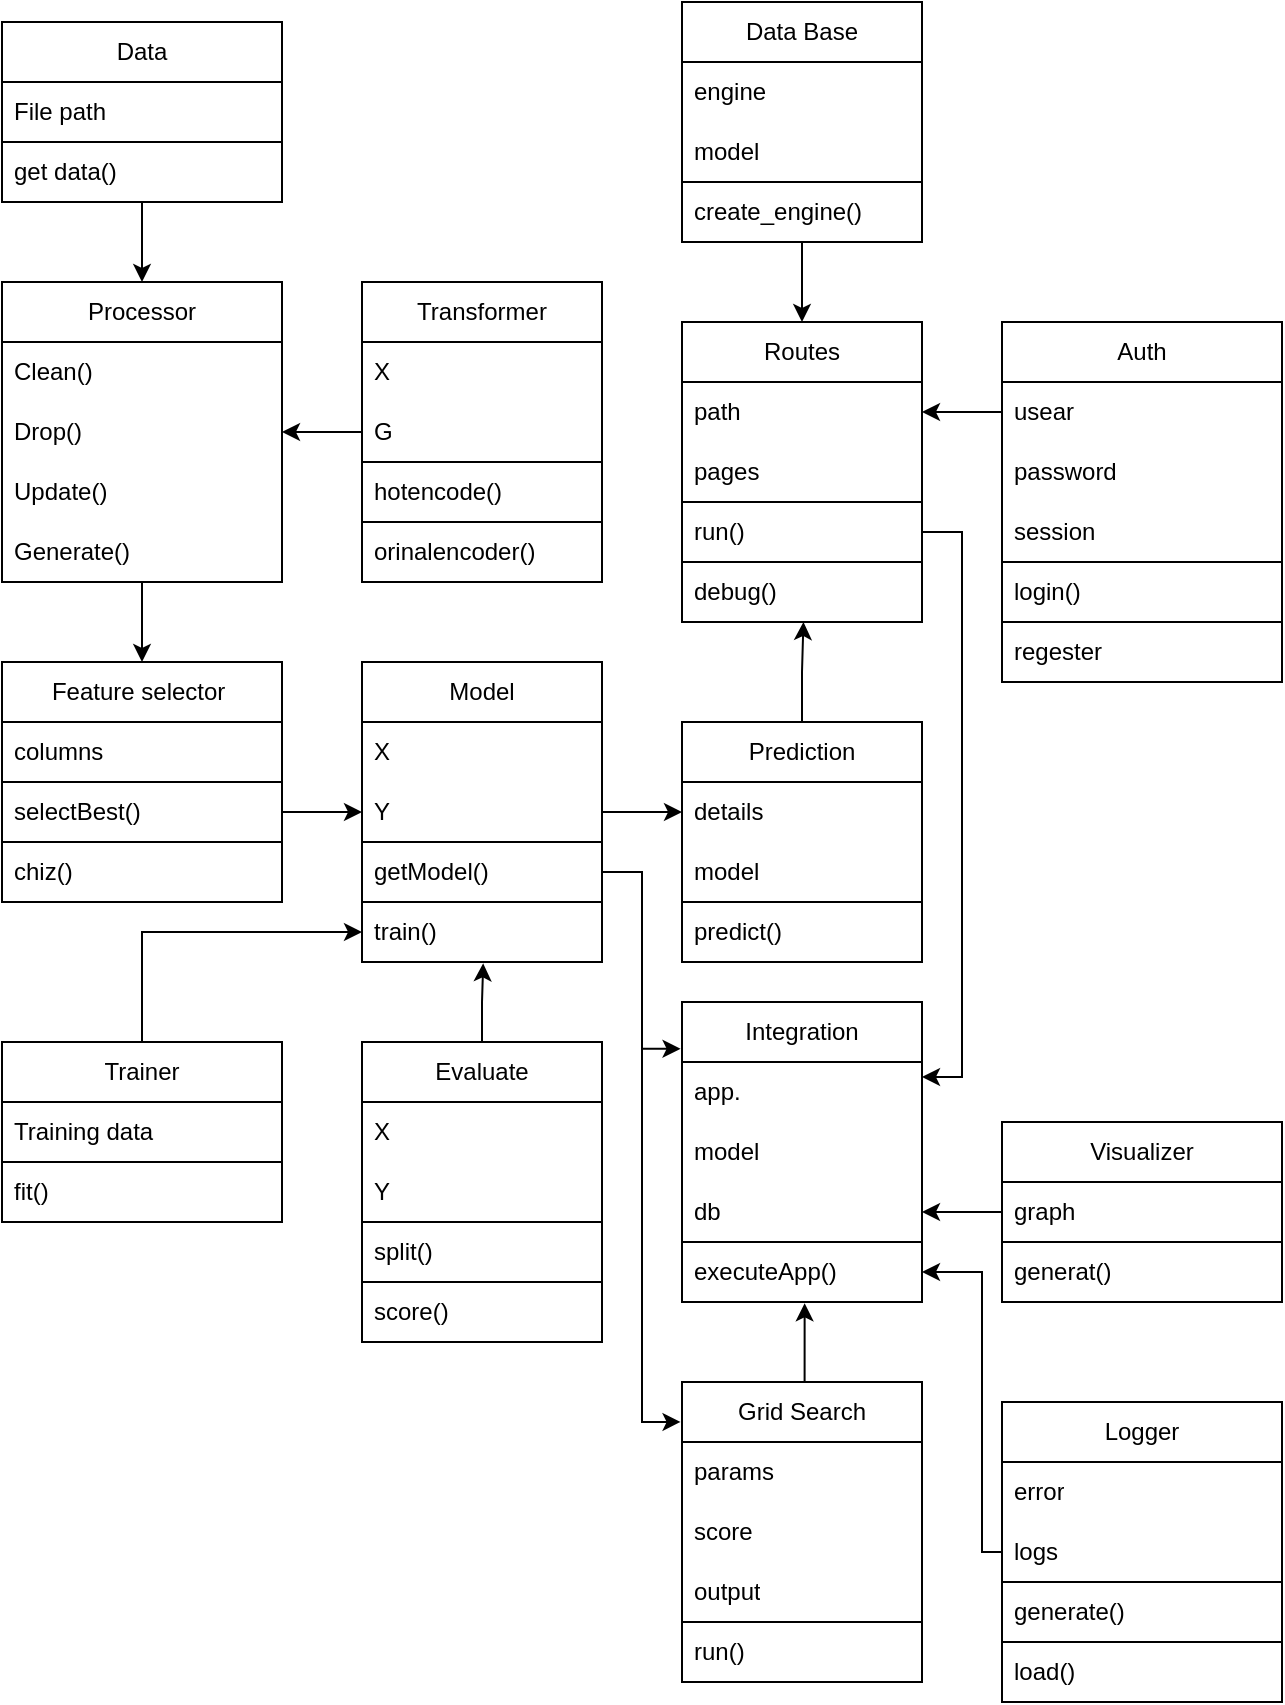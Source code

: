 <mxfile version="21.0.8" type="device"><diagram name="Page-1" id="n_rXRkbc5mgoTelgk8wh"><mxGraphModel dx="1034" dy="438" grid="1" gridSize="10" guides="1" tooltips="1" connect="1" arrows="1" fold="1" page="1" pageScale="1" pageWidth="850" pageHeight="1100" math="0" shadow="0"><root><mxCell id="0"/><mxCell id="1" parent="0"/><mxCell id="WrMH9gVjVWYQp5FkFV9H-29" value="" style="edgeStyle=orthogonalEdgeStyle;rounded=0;orthogonalLoop=1;jettySize=auto;html=1;entryX=0.5;entryY=0;entryDx=0;entryDy=0;" parent="1" source="WrMH9gVjVWYQp5FkFV9H-2" target="WrMH9gVjVWYQp5FkFV9H-6" edge="1"><mxGeometry relative="1" as="geometry"/></mxCell><mxCell id="WrMH9gVjVWYQp5FkFV9H-2" value="Data" style="swimlane;fontStyle=0;childLayout=stackLayout;horizontal=1;startSize=30;horizontalStack=0;resizeParent=1;resizeParentMax=0;resizeLast=0;collapsible=1;marginBottom=0;whiteSpace=wrap;html=1;" parent="1" vertex="1"><mxGeometry x="60" y="30" width="140" height="90" as="geometry"/></mxCell><mxCell id="WrMH9gVjVWYQp5FkFV9H-3" value="File path" style="text;strokeColor=none;fillColor=none;align=left;verticalAlign=middle;spacingLeft=4;spacingRight=4;overflow=hidden;points=[[0,0.5],[1,0.5]];portConstraint=eastwest;rotatable=0;whiteSpace=wrap;html=1;" parent="WrMH9gVjVWYQp5FkFV9H-2" vertex="1"><mxGeometry y="30" width="140" height="30" as="geometry"/></mxCell><mxCell id="WrMH9gVjVWYQp5FkFV9H-4" value="get data()" style="text;strokeColor=default;fillColor=none;align=left;verticalAlign=middle;spacingLeft=4;spacingRight=4;overflow=hidden;points=[[0,0.5],[1,0.5]];portConstraint=eastwest;rotatable=0;whiteSpace=wrap;html=1;" parent="WrMH9gVjVWYQp5FkFV9H-2" vertex="1"><mxGeometry y="60" width="140" height="30" as="geometry"/></mxCell><mxCell id="WrMH9gVjVWYQp5FkFV9H-32" value="" style="edgeStyle=orthogonalEdgeStyle;rounded=0;orthogonalLoop=1;jettySize=auto;html=1;entryX=0.5;entryY=0;entryDx=0;entryDy=0;" parent="1" source="WrMH9gVjVWYQp5FkFV9H-6" target="WrMH9gVjVWYQp5FkFV9H-16" edge="1"><mxGeometry relative="1" as="geometry"/></mxCell><mxCell id="WrMH9gVjVWYQp5FkFV9H-6" value="Processor" style="swimlane;fontStyle=0;childLayout=stackLayout;horizontal=1;startSize=30;horizontalStack=0;resizeParent=1;resizeParentMax=0;resizeLast=0;collapsible=1;marginBottom=0;whiteSpace=wrap;html=1;" parent="1" vertex="1"><mxGeometry x="60" y="160" width="140" height="150" as="geometry"><mxRectangle x="80" y="150" width="90" height="30" as="alternateBounds"/></mxGeometry></mxCell><mxCell id="WrMH9gVjVWYQp5FkFV9H-7" value="Clean()" style="text;strokeColor=none;fillColor=none;align=left;verticalAlign=middle;spacingLeft=4;spacingRight=4;overflow=hidden;points=[[0,0.5],[1,0.5]];portConstraint=eastwest;rotatable=0;whiteSpace=wrap;html=1;" parent="WrMH9gVjVWYQp5FkFV9H-6" vertex="1"><mxGeometry y="30" width="140" height="30" as="geometry"/></mxCell><mxCell id="WrMH9gVjVWYQp5FkFV9H-8" value="Drop()" style="text;strokeColor=none;fillColor=none;align=left;verticalAlign=middle;spacingLeft=4;spacingRight=4;overflow=hidden;points=[[0,0.5],[1,0.5]];portConstraint=eastwest;rotatable=0;whiteSpace=wrap;html=1;" parent="WrMH9gVjVWYQp5FkFV9H-6" vertex="1"><mxGeometry y="60" width="140" height="30" as="geometry"/></mxCell><mxCell id="WrMH9gVjVWYQp5FkFV9H-9" value="Update()" style="text;strokeColor=none;fillColor=none;align=left;verticalAlign=middle;spacingLeft=4;spacingRight=4;overflow=hidden;points=[[0,0.5],[1,0.5]];portConstraint=eastwest;rotatable=0;whiteSpace=wrap;html=1;" parent="WrMH9gVjVWYQp5FkFV9H-6" vertex="1"><mxGeometry y="90" width="140" height="30" as="geometry"/></mxCell><mxCell id="WrMH9gVjVWYQp5FkFV9H-10" value="Generate()" style="text;strokeColor=none;fillColor=none;align=left;verticalAlign=middle;spacingLeft=4;spacingRight=4;overflow=hidden;points=[[0,0.5],[1,0.5]];portConstraint=eastwest;rotatable=0;whiteSpace=wrap;html=1;" parent="WrMH9gVjVWYQp5FkFV9H-6" vertex="1"><mxGeometry y="120" width="140" height="30" as="geometry"/></mxCell><mxCell id="WrMH9gVjVWYQp5FkFV9H-30" value="" style="edgeStyle=orthogonalEdgeStyle;rounded=0;orthogonalLoop=1;jettySize=auto;html=1;entryX=1;entryY=0.5;entryDx=0;entryDy=0;" parent="1" source="WrMH9gVjVWYQp5FkFV9H-11" target="WrMH9gVjVWYQp5FkFV9H-8" edge="1"><mxGeometry relative="1" as="geometry"/></mxCell><mxCell id="WrMH9gVjVWYQp5FkFV9H-11" value="Transformer" style="swimlane;fontStyle=0;childLayout=stackLayout;horizontal=1;startSize=30;horizontalStack=0;resizeParent=1;resizeParentMax=0;resizeLast=0;collapsible=1;marginBottom=0;whiteSpace=wrap;html=1;" parent="1" vertex="1"><mxGeometry x="240" y="160" width="120" height="150" as="geometry"/></mxCell><mxCell id="WrMH9gVjVWYQp5FkFV9H-12" value="X" style="text;strokeColor=none;fillColor=none;align=left;verticalAlign=middle;spacingLeft=4;spacingRight=4;overflow=hidden;points=[[0,0.5],[1,0.5]];portConstraint=eastwest;rotatable=0;whiteSpace=wrap;html=1;" parent="WrMH9gVjVWYQp5FkFV9H-11" vertex="1"><mxGeometry y="30" width="120" height="30" as="geometry"/></mxCell><mxCell id="WrMH9gVjVWYQp5FkFV9H-13" value="G" style="text;strokeColor=none;fillColor=none;align=left;verticalAlign=middle;spacingLeft=4;spacingRight=4;overflow=hidden;points=[[0,0.5],[1,0.5]];portConstraint=eastwest;rotatable=0;whiteSpace=wrap;html=1;" parent="WrMH9gVjVWYQp5FkFV9H-11" vertex="1"><mxGeometry y="60" width="120" height="30" as="geometry"/></mxCell><mxCell id="WrMH9gVjVWYQp5FkFV9H-14" value="hotencode()" style="text;strokeColor=default;fillColor=none;align=left;verticalAlign=middle;spacingLeft=4;spacingRight=4;overflow=hidden;points=[[0,0.5],[1,0.5]];portConstraint=eastwest;rotatable=0;whiteSpace=wrap;html=1;" parent="WrMH9gVjVWYQp5FkFV9H-11" vertex="1"><mxGeometry y="90" width="120" height="30" as="geometry"/></mxCell><mxCell id="WrMH9gVjVWYQp5FkFV9H-15" value="orinalencoder()" style="text;strokeColor=none;fillColor=none;align=left;verticalAlign=middle;spacingLeft=4;spacingRight=4;overflow=hidden;points=[[0,0.5],[1,0.5]];portConstraint=eastwest;rotatable=0;whiteSpace=wrap;html=1;" parent="WrMH9gVjVWYQp5FkFV9H-11" vertex="1"><mxGeometry y="120" width="120" height="30" as="geometry"/></mxCell><mxCell id="WrMH9gVjVWYQp5FkFV9H-16" value="Feature selector&amp;nbsp;" style="swimlane;fontStyle=0;childLayout=stackLayout;horizontal=1;startSize=30;horizontalStack=0;resizeParent=1;resizeParentMax=0;resizeLast=0;collapsible=1;marginBottom=0;whiteSpace=wrap;html=1;" parent="1" vertex="1"><mxGeometry x="60" y="350" width="140" height="120" as="geometry"/></mxCell><mxCell id="WrMH9gVjVWYQp5FkFV9H-17" value="columns" style="text;strokeColor=none;fillColor=none;align=left;verticalAlign=middle;spacingLeft=4;spacingRight=4;overflow=hidden;points=[[0,0.5],[1,0.5]];portConstraint=eastwest;rotatable=0;whiteSpace=wrap;html=1;" parent="WrMH9gVjVWYQp5FkFV9H-16" vertex="1"><mxGeometry y="30" width="140" height="30" as="geometry"/></mxCell><mxCell id="WrMH9gVjVWYQp5FkFV9H-18" value="selectBest()" style="text;strokeColor=default;fillColor=none;align=left;verticalAlign=middle;spacingLeft=4;spacingRight=4;overflow=hidden;points=[[0,0.5],[1,0.5]];portConstraint=eastwest;rotatable=0;whiteSpace=wrap;html=1;" parent="WrMH9gVjVWYQp5FkFV9H-16" vertex="1"><mxGeometry y="60" width="140" height="30" as="geometry"/></mxCell><mxCell id="WrMH9gVjVWYQp5FkFV9H-59" value="chiz()" style="text;strokeColor=none;fillColor=none;align=left;verticalAlign=middle;spacingLeft=4;spacingRight=4;overflow=hidden;points=[[0,0.5],[1,0.5]];portConstraint=eastwest;rotatable=0;whiteSpace=wrap;html=1;" parent="WrMH9gVjVWYQp5FkFV9H-16" vertex="1"><mxGeometry y="90" width="140" height="30" as="geometry"/></mxCell><mxCell id="WrMH9gVjVWYQp5FkFV9H-20" value="Model" style="swimlane;fontStyle=0;childLayout=stackLayout;horizontal=1;startSize=30;horizontalStack=0;resizeParent=1;resizeParentMax=0;resizeLast=0;collapsible=1;marginBottom=0;whiteSpace=wrap;html=1;" parent="1" vertex="1"><mxGeometry x="240" y="350" width="120" height="150" as="geometry"/></mxCell><mxCell id="WrMH9gVjVWYQp5FkFV9H-21" value="X" style="text;strokeColor=none;fillColor=none;align=left;verticalAlign=middle;spacingLeft=4;spacingRight=4;overflow=hidden;points=[[0,0.5],[1,0.5]];portConstraint=eastwest;rotatable=0;whiteSpace=wrap;html=1;" parent="WrMH9gVjVWYQp5FkFV9H-20" vertex="1"><mxGeometry y="30" width="120" height="30" as="geometry"/></mxCell><mxCell id="WrMH9gVjVWYQp5FkFV9H-22" value="Y" style="text;strokeColor=none;fillColor=none;align=left;verticalAlign=middle;spacingLeft=4;spacingRight=4;overflow=hidden;points=[[0,0.5],[1,0.5]];portConstraint=eastwest;rotatable=0;whiteSpace=wrap;html=1;" parent="WrMH9gVjVWYQp5FkFV9H-20" vertex="1"><mxGeometry y="60" width="120" height="30" as="geometry"/></mxCell><mxCell id="WrMH9gVjVWYQp5FkFV9H-23" value="getModel()" style="text;strokeColor=default;fillColor=none;align=left;verticalAlign=middle;spacingLeft=4;spacingRight=4;overflow=hidden;points=[[0,0.5],[1,0.5]];portConstraint=eastwest;rotatable=0;whiteSpace=wrap;html=1;" parent="WrMH9gVjVWYQp5FkFV9H-20" vertex="1"><mxGeometry y="90" width="120" height="30" as="geometry"/></mxCell><mxCell id="WrMH9gVjVWYQp5FkFV9H-24" value="train()" style="text;strokeColor=none;fillColor=none;align=left;verticalAlign=middle;spacingLeft=4;spacingRight=4;overflow=hidden;points=[[0,0.5],[1,0.5]];portConstraint=eastwest;rotatable=0;whiteSpace=wrap;html=1;" parent="WrMH9gVjVWYQp5FkFV9H-20" vertex="1"><mxGeometry y="120" width="120" height="30" as="geometry"/></mxCell><mxCell id="WrMH9gVjVWYQp5FkFV9H-61" value="" style="edgeStyle=orthogonalEdgeStyle;rounded=0;orthogonalLoop=1;jettySize=auto;html=1;entryX=0;entryY=0.5;entryDx=0;entryDy=0;" parent="1" source="WrMH9gVjVWYQp5FkFV9H-25" target="WrMH9gVjVWYQp5FkFV9H-24" edge="1"><mxGeometry relative="1" as="geometry"/></mxCell><mxCell id="WrMH9gVjVWYQp5FkFV9H-25" value="Trainer" style="swimlane;fontStyle=0;childLayout=stackLayout;horizontal=1;startSize=30;horizontalStack=0;resizeParent=1;resizeParentMax=0;resizeLast=0;collapsible=1;marginBottom=0;whiteSpace=wrap;html=1;" parent="1" vertex="1"><mxGeometry x="60" y="540" width="140" height="90" as="geometry"/></mxCell><mxCell id="WrMH9gVjVWYQp5FkFV9H-26" value="Training data" style="text;strokeColor=none;fillColor=none;align=left;verticalAlign=middle;spacingLeft=4;spacingRight=4;overflow=hidden;points=[[0,0.5],[1,0.5]];portConstraint=eastwest;rotatable=0;whiteSpace=wrap;html=1;" parent="WrMH9gVjVWYQp5FkFV9H-25" vertex="1"><mxGeometry y="30" width="140" height="30" as="geometry"/></mxCell><mxCell id="WrMH9gVjVWYQp5FkFV9H-27" value="fit()" style="text;strokeColor=default;fillColor=none;align=left;verticalAlign=middle;spacingLeft=4;spacingRight=4;overflow=hidden;points=[[0,0.5],[1,0.5]];portConstraint=eastwest;rotatable=0;whiteSpace=wrap;html=1;" parent="WrMH9gVjVWYQp5FkFV9H-25" vertex="1"><mxGeometry y="60" width="140" height="30" as="geometry"/></mxCell><mxCell id="WrMH9gVjVWYQp5FkFV9H-40" value="" style="edgeStyle=orthogonalEdgeStyle;rounded=0;orthogonalLoop=1;jettySize=auto;html=1;entryX=0.505;entryY=1.022;entryDx=0;entryDy=0;entryPerimeter=0;" parent="1" source="WrMH9gVjVWYQp5FkFV9H-34" target="WrMH9gVjVWYQp5FkFV9H-24" edge="1"><mxGeometry relative="1" as="geometry"/></mxCell><mxCell id="WrMH9gVjVWYQp5FkFV9H-34" value="Evaluate" style="swimlane;fontStyle=0;childLayout=stackLayout;horizontal=1;startSize=30;horizontalStack=0;resizeParent=1;resizeParentMax=0;resizeLast=0;collapsible=1;marginBottom=0;whiteSpace=wrap;html=1;" parent="1" vertex="1"><mxGeometry x="240" y="540" width="120" height="150" as="geometry"/></mxCell><mxCell id="WrMH9gVjVWYQp5FkFV9H-35" value="X" style="text;strokeColor=none;fillColor=none;align=left;verticalAlign=middle;spacingLeft=4;spacingRight=4;overflow=hidden;points=[[0,0.5],[1,0.5]];portConstraint=eastwest;rotatable=0;whiteSpace=wrap;html=1;" parent="WrMH9gVjVWYQp5FkFV9H-34" vertex="1"><mxGeometry y="30" width="120" height="30" as="geometry"/></mxCell><mxCell id="WrMH9gVjVWYQp5FkFV9H-36" value="Y" style="text;strokeColor=none;fillColor=none;align=left;verticalAlign=middle;spacingLeft=4;spacingRight=4;overflow=hidden;points=[[0,0.5],[1,0.5]];portConstraint=eastwest;rotatable=0;whiteSpace=wrap;html=1;" parent="WrMH9gVjVWYQp5FkFV9H-34" vertex="1"><mxGeometry y="60" width="120" height="30" as="geometry"/></mxCell><mxCell id="WrMH9gVjVWYQp5FkFV9H-37" value="split()" style="text;strokeColor=default;fillColor=none;align=left;verticalAlign=middle;spacingLeft=4;spacingRight=4;overflow=hidden;points=[[0,0.5],[1,0.5]];portConstraint=eastwest;rotatable=0;whiteSpace=wrap;html=1;" parent="WrMH9gVjVWYQp5FkFV9H-34" vertex="1"><mxGeometry y="90" width="120" height="30" as="geometry"/></mxCell><mxCell id="WrMH9gVjVWYQp5FkFV9H-38" value="score()" style="text;strokeColor=none;fillColor=none;align=left;verticalAlign=middle;spacingLeft=4;spacingRight=4;overflow=hidden;points=[[0,0.5],[1,0.5]];portConstraint=eastwest;rotatable=0;whiteSpace=wrap;html=1;" parent="WrMH9gVjVWYQp5FkFV9H-34" vertex="1"><mxGeometry y="120" width="120" height="30" as="geometry"/></mxCell><mxCell id="WrMH9gVjVWYQp5FkFV9H-87" value="" style="edgeStyle=orthogonalEdgeStyle;rounded=0;orthogonalLoop=1;jettySize=auto;html=1;entryX=0.5;entryY=0;entryDx=0;entryDy=0;" parent="1" source="WrMH9gVjVWYQp5FkFV9H-41" target="WrMH9gVjVWYQp5FkFV9H-45" edge="1"><mxGeometry relative="1" as="geometry"/></mxCell><mxCell id="WrMH9gVjVWYQp5FkFV9H-41" value="Data Base" style="swimlane;fontStyle=0;childLayout=stackLayout;horizontal=1;startSize=30;horizontalStack=0;resizeParent=1;resizeParentMax=0;resizeLast=0;collapsible=1;marginBottom=0;whiteSpace=wrap;html=1;" parent="1" vertex="1"><mxGeometry x="400" y="20" width="120" height="120" as="geometry"/></mxCell><mxCell id="WrMH9gVjVWYQp5FkFV9H-42" value="engine" style="text;strokeColor=none;fillColor=none;align=left;verticalAlign=middle;spacingLeft=4;spacingRight=4;overflow=hidden;points=[[0,0.5],[1,0.5]];portConstraint=eastwest;rotatable=0;whiteSpace=wrap;html=1;" parent="WrMH9gVjVWYQp5FkFV9H-41" vertex="1"><mxGeometry y="30" width="120" height="30" as="geometry"/></mxCell><mxCell id="WrMH9gVjVWYQp5FkFV9H-43" value="model" style="text;strokeColor=none;fillColor=none;align=left;verticalAlign=middle;spacingLeft=4;spacingRight=4;overflow=hidden;points=[[0,0.5],[1,0.5]];portConstraint=eastwest;rotatable=0;whiteSpace=wrap;html=1;" parent="WrMH9gVjVWYQp5FkFV9H-41" vertex="1"><mxGeometry y="60" width="120" height="30" as="geometry"/></mxCell><mxCell id="WrMH9gVjVWYQp5FkFV9H-44" value="create_engine()" style="text;strokeColor=default;fillColor=none;align=left;verticalAlign=middle;spacingLeft=4;spacingRight=4;overflow=hidden;points=[[0,0.5],[1,0.5]];portConstraint=eastwest;rotatable=0;whiteSpace=wrap;html=1;" parent="WrMH9gVjVWYQp5FkFV9H-41" vertex="1"><mxGeometry y="90" width="120" height="30" as="geometry"/></mxCell><mxCell id="WrMH9gVjVWYQp5FkFV9H-45" value="Routes" style="swimlane;fontStyle=0;childLayout=stackLayout;horizontal=1;startSize=30;horizontalStack=0;resizeParent=1;resizeParentMax=0;resizeLast=0;collapsible=1;marginBottom=0;whiteSpace=wrap;html=1;" parent="1" vertex="1"><mxGeometry x="400" y="180" width="120" height="150" as="geometry"/></mxCell><mxCell id="WrMH9gVjVWYQp5FkFV9H-46" value="path" style="text;strokeColor=none;fillColor=none;align=left;verticalAlign=middle;spacingLeft=4;spacingRight=4;overflow=hidden;points=[[0,0.5],[1,0.5]];portConstraint=eastwest;rotatable=0;whiteSpace=wrap;html=1;" parent="WrMH9gVjVWYQp5FkFV9H-45" vertex="1"><mxGeometry y="30" width="120" height="30" as="geometry"/></mxCell><mxCell id="WrMH9gVjVWYQp5FkFV9H-47" value="pages" style="text;strokeColor=none;fillColor=none;align=left;verticalAlign=middle;spacingLeft=4;spacingRight=4;overflow=hidden;points=[[0,0.5],[1,0.5]];portConstraint=eastwest;rotatable=0;whiteSpace=wrap;html=1;" parent="WrMH9gVjVWYQp5FkFV9H-45" vertex="1"><mxGeometry y="60" width="120" height="30" as="geometry"/></mxCell><mxCell id="WrMH9gVjVWYQp5FkFV9H-48" value="run()" style="text;strokeColor=default;fillColor=none;align=left;verticalAlign=middle;spacingLeft=4;spacingRight=4;overflow=hidden;points=[[0,0.5],[1,0.5]];portConstraint=eastwest;rotatable=0;whiteSpace=wrap;html=1;" parent="WrMH9gVjVWYQp5FkFV9H-45" vertex="1"><mxGeometry y="90" width="120" height="30" as="geometry"/></mxCell><mxCell id="WrMH9gVjVWYQp5FkFV9H-49" value="debug()" style="text;strokeColor=none;fillColor=none;align=left;verticalAlign=middle;spacingLeft=4;spacingRight=4;overflow=hidden;points=[[0,0.5],[1,0.5]];portConstraint=eastwest;rotatable=0;whiteSpace=wrap;html=1;" parent="WrMH9gVjVWYQp5FkFV9H-45" vertex="1"><mxGeometry y="120" width="120" height="30" as="geometry"/></mxCell><mxCell id="WrMH9gVjVWYQp5FkFV9H-89" value="" style="edgeStyle=orthogonalEdgeStyle;rounded=0;orthogonalLoop=1;jettySize=auto;html=1;entryX=0.506;entryY=1;entryDx=0;entryDy=0;entryPerimeter=0;" parent="1" source="WrMH9gVjVWYQp5FkFV9H-50" target="WrMH9gVjVWYQp5FkFV9H-49" edge="1"><mxGeometry relative="1" as="geometry"/></mxCell><mxCell id="WrMH9gVjVWYQp5FkFV9H-50" value="Prediction" style="swimlane;fontStyle=0;childLayout=stackLayout;horizontal=1;startSize=30;horizontalStack=0;resizeParent=1;resizeParentMax=0;resizeLast=0;collapsible=1;marginBottom=0;whiteSpace=wrap;html=1;" parent="1" vertex="1"><mxGeometry x="400" y="380" width="120" height="120" as="geometry"/></mxCell><mxCell id="WrMH9gVjVWYQp5FkFV9H-51" value="details" style="text;strokeColor=none;fillColor=none;align=left;verticalAlign=middle;spacingLeft=4;spacingRight=4;overflow=hidden;points=[[0,0.5],[1,0.5]];portConstraint=eastwest;rotatable=0;whiteSpace=wrap;html=1;" parent="WrMH9gVjVWYQp5FkFV9H-50" vertex="1"><mxGeometry y="30" width="120" height="30" as="geometry"/></mxCell><mxCell id="WrMH9gVjVWYQp5FkFV9H-52" value="model" style="text;strokeColor=none;fillColor=none;align=left;verticalAlign=middle;spacingLeft=4;spacingRight=4;overflow=hidden;points=[[0,0.5],[1,0.5]];portConstraint=eastwest;rotatable=0;whiteSpace=wrap;html=1;" parent="WrMH9gVjVWYQp5FkFV9H-50" vertex="1"><mxGeometry y="60" width="120" height="30" as="geometry"/></mxCell><mxCell id="WrMH9gVjVWYQp5FkFV9H-53" value="predict()" style="text;strokeColor=default;fillColor=none;align=left;verticalAlign=middle;spacingLeft=4;spacingRight=4;overflow=hidden;points=[[0,0.5],[1,0.5]];portConstraint=eastwest;rotatable=0;whiteSpace=wrap;html=1;" parent="WrMH9gVjVWYQp5FkFV9H-50" vertex="1"><mxGeometry y="90" width="120" height="30" as="geometry"/></mxCell><mxCell id="WrMH9gVjVWYQp5FkFV9H-54" value="Integration" style="swimlane;fontStyle=0;childLayout=stackLayout;horizontal=1;startSize=30;horizontalStack=0;resizeParent=1;resizeParentMax=0;resizeLast=0;collapsible=1;marginBottom=0;whiteSpace=wrap;html=1;" parent="1" vertex="1"><mxGeometry x="400" y="520" width="120" height="150" as="geometry"/></mxCell><mxCell id="WrMH9gVjVWYQp5FkFV9H-55" value="app." style="text;strokeColor=none;fillColor=none;align=left;verticalAlign=middle;spacingLeft=4;spacingRight=4;overflow=hidden;points=[[0,0.5],[1,0.5]];portConstraint=eastwest;rotatable=0;whiteSpace=wrap;html=1;" parent="WrMH9gVjVWYQp5FkFV9H-54" vertex="1"><mxGeometry y="30" width="120" height="30" as="geometry"/></mxCell><mxCell id="WrMH9gVjVWYQp5FkFV9H-56" value="model" style="text;strokeColor=none;fillColor=none;align=left;verticalAlign=middle;spacingLeft=4;spacingRight=4;overflow=hidden;points=[[0,0.5],[1,0.5]];portConstraint=eastwest;rotatable=0;whiteSpace=wrap;html=1;" parent="WrMH9gVjVWYQp5FkFV9H-54" vertex="1"><mxGeometry y="60" width="120" height="30" as="geometry"/></mxCell><mxCell id="WrMH9gVjVWYQp5FkFV9H-57" value="db" style="text;strokeColor=none;fillColor=none;align=left;verticalAlign=middle;spacingLeft=4;spacingRight=4;overflow=hidden;points=[[0,0.5],[1,0.5]];portConstraint=eastwest;rotatable=0;whiteSpace=wrap;html=1;" parent="WrMH9gVjVWYQp5FkFV9H-54" vertex="1"><mxGeometry y="90" width="120" height="30" as="geometry"/></mxCell><mxCell id="WrMH9gVjVWYQp5FkFV9H-58" value="executeApp()" style="text;strokeColor=default;fillColor=none;align=left;verticalAlign=middle;spacingLeft=4;spacingRight=4;overflow=hidden;points=[[0,0.5],[1,0.5]];portConstraint=eastwest;rotatable=0;whiteSpace=wrap;html=1;rounded=0;" parent="WrMH9gVjVWYQp5FkFV9H-54" vertex="1"><mxGeometry y="120" width="120" height="30" as="geometry"/></mxCell><mxCell id="WrMH9gVjVWYQp5FkFV9H-62" value="" style="edgeStyle=orthogonalEdgeStyle;rounded=0;orthogonalLoop=1;jettySize=auto;html=1;entryX=0;entryY=0.5;entryDx=0;entryDy=0;" parent="1" source="WrMH9gVjVWYQp5FkFV9H-18" target="WrMH9gVjVWYQp5FkFV9H-22" edge="1"><mxGeometry relative="1" as="geometry"/></mxCell><mxCell id="WrMH9gVjVWYQp5FkFV9H-91" value="" style="edgeStyle=orthogonalEdgeStyle;rounded=0;orthogonalLoop=1;jettySize=auto;html=1;entryX=0.511;entryY=1.022;entryDx=0;entryDy=0;entryPerimeter=0;exitX=0.5;exitY=0;exitDx=0;exitDy=0;" parent="1" source="WrMH9gVjVWYQp5FkFV9H-64" target="WrMH9gVjVWYQp5FkFV9H-58" edge="1"><mxGeometry relative="1" as="geometry"><mxPoint x="520" y="660" as="targetPoint"/></mxGeometry></mxCell><mxCell id="WrMH9gVjVWYQp5FkFV9H-64" value="Grid Search" style="swimlane;fontStyle=0;childLayout=stackLayout;horizontal=1;startSize=30;horizontalStack=0;resizeParent=1;resizeParentMax=0;resizeLast=0;collapsible=1;marginBottom=0;whiteSpace=wrap;html=1;" parent="1" vertex="1"><mxGeometry x="400" y="710" width="120" height="150" as="geometry"/></mxCell><mxCell id="WrMH9gVjVWYQp5FkFV9H-65" value="params" style="text;strokeColor=none;fillColor=none;align=left;verticalAlign=middle;spacingLeft=4;spacingRight=4;overflow=hidden;points=[[0,0.5],[1,0.5]];portConstraint=eastwest;rotatable=0;whiteSpace=wrap;html=1;" parent="WrMH9gVjVWYQp5FkFV9H-64" vertex="1"><mxGeometry y="30" width="120" height="30" as="geometry"/></mxCell><mxCell id="WrMH9gVjVWYQp5FkFV9H-66" value="score" style="text;strokeColor=none;fillColor=none;align=left;verticalAlign=middle;spacingLeft=4;spacingRight=4;overflow=hidden;points=[[0,0.5],[1,0.5]];portConstraint=eastwest;rotatable=0;whiteSpace=wrap;html=1;" parent="WrMH9gVjVWYQp5FkFV9H-64" vertex="1"><mxGeometry y="60" width="120" height="30" as="geometry"/></mxCell><mxCell id="WrMH9gVjVWYQp5FkFV9H-67" value="output" style="text;strokeColor=none;fillColor=none;align=left;verticalAlign=middle;spacingLeft=4;spacingRight=4;overflow=hidden;points=[[0,0.5],[1,0.5]];portConstraint=eastwest;rotatable=0;whiteSpace=wrap;html=1;" parent="WrMH9gVjVWYQp5FkFV9H-64" vertex="1"><mxGeometry y="90" width="120" height="30" as="geometry"/></mxCell><mxCell id="WrMH9gVjVWYQp5FkFV9H-68" value="run()" style="text;strokeColor=default;fillColor=none;align=left;verticalAlign=middle;spacingLeft=4;spacingRight=4;overflow=hidden;points=[[0,0.5],[1,0.5]];portConstraint=eastwest;rotatable=0;whiteSpace=wrap;html=1;" parent="WrMH9gVjVWYQp5FkFV9H-64" vertex="1"><mxGeometry y="120" width="120" height="30" as="geometry"/></mxCell><mxCell id="WrMH9gVjVWYQp5FkFV9H-69" value="Auth" style="swimlane;fontStyle=0;childLayout=stackLayout;horizontal=1;startSize=30;horizontalStack=0;resizeParent=1;resizeParentMax=0;resizeLast=0;collapsible=1;marginBottom=0;whiteSpace=wrap;html=1;" parent="1" vertex="1"><mxGeometry x="560" y="180" width="140" height="180" as="geometry"/></mxCell><mxCell id="WrMH9gVjVWYQp5FkFV9H-70" value="usear" style="text;strokeColor=none;fillColor=none;align=left;verticalAlign=middle;spacingLeft=4;spacingRight=4;overflow=hidden;points=[[0,0.5],[1,0.5]];portConstraint=eastwest;rotatable=0;whiteSpace=wrap;html=1;" parent="WrMH9gVjVWYQp5FkFV9H-69" vertex="1"><mxGeometry y="30" width="140" height="30" as="geometry"/></mxCell><mxCell id="WrMH9gVjVWYQp5FkFV9H-71" value="password" style="text;strokeColor=none;fillColor=none;align=left;verticalAlign=middle;spacingLeft=4;spacingRight=4;overflow=hidden;points=[[0,0.5],[1,0.5]];portConstraint=eastwest;rotatable=0;whiteSpace=wrap;html=1;" parent="WrMH9gVjVWYQp5FkFV9H-69" vertex="1"><mxGeometry y="60" width="140" height="30" as="geometry"/></mxCell><mxCell id="WrMH9gVjVWYQp5FkFV9H-72" value="session" style="text;strokeColor=none;fillColor=none;align=left;verticalAlign=middle;spacingLeft=4;spacingRight=4;overflow=hidden;points=[[0,0.5],[1,0.5]];portConstraint=eastwest;rotatable=0;whiteSpace=wrap;html=1;" parent="WrMH9gVjVWYQp5FkFV9H-69" vertex="1"><mxGeometry y="90" width="140" height="30" as="geometry"/></mxCell><mxCell id="WrMH9gVjVWYQp5FkFV9H-73" value="login()" style="text;strokeColor=default;fillColor=none;align=left;verticalAlign=middle;spacingLeft=4;spacingRight=4;overflow=hidden;points=[[0,0.5],[1,0.5]];portConstraint=eastwest;rotatable=0;whiteSpace=wrap;html=1;" parent="WrMH9gVjVWYQp5FkFV9H-69" vertex="1"><mxGeometry y="120" width="140" height="30" as="geometry"/></mxCell><mxCell id="WrMH9gVjVWYQp5FkFV9H-74" value="regester" style="text;strokeColor=none;fillColor=none;align=left;verticalAlign=middle;spacingLeft=4;spacingRight=4;overflow=hidden;points=[[0,0.5],[1,0.5]];portConstraint=eastwest;rotatable=0;whiteSpace=wrap;html=1;" parent="WrMH9gVjVWYQp5FkFV9H-69" vertex="1"><mxGeometry y="150" width="140" height="30" as="geometry"/></mxCell><mxCell id="WrMH9gVjVWYQp5FkFV9H-75" value="Visualizer" style="swimlane;fontStyle=0;childLayout=stackLayout;horizontal=1;startSize=30;horizontalStack=0;resizeParent=1;resizeParentMax=0;resizeLast=0;collapsible=1;marginBottom=0;whiteSpace=wrap;html=1;" parent="1" vertex="1"><mxGeometry x="560" y="580" width="140" height="90" as="geometry"/></mxCell><mxCell id="WrMH9gVjVWYQp5FkFV9H-76" value="graph" style="text;strokeColor=none;fillColor=none;align=left;verticalAlign=middle;spacingLeft=4;spacingRight=4;overflow=hidden;points=[[0,0.5],[1,0.5]];portConstraint=eastwest;rotatable=0;whiteSpace=wrap;html=1;" parent="WrMH9gVjVWYQp5FkFV9H-75" vertex="1"><mxGeometry y="30" width="140" height="30" as="geometry"/></mxCell><mxCell id="WrMH9gVjVWYQp5FkFV9H-77" value="generat()" style="text;strokeColor=default;fillColor=none;align=left;verticalAlign=middle;spacingLeft=4;spacingRight=4;overflow=hidden;points=[[0,0.5],[1,0.5]];portConstraint=eastwest;rotatable=0;whiteSpace=wrap;html=1;" parent="WrMH9gVjVWYQp5FkFV9H-75" vertex="1"><mxGeometry y="60" width="140" height="30" as="geometry"/></mxCell><mxCell id="WrMH9gVjVWYQp5FkFV9H-93" value="" style="edgeStyle=orthogonalEdgeStyle;rounded=0;orthogonalLoop=1;jettySize=auto;html=1;entryX=1;entryY=0.5;entryDx=0;entryDy=0;" parent="1" source="WrMH9gVjVWYQp5FkFV9H-79" target="WrMH9gVjVWYQp5FkFV9H-58" edge="1"><mxGeometry relative="1" as="geometry"><Array as="points"><mxPoint x="550" y="795"/><mxPoint x="550" y="655"/></Array></mxGeometry></mxCell><mxCell id="WrMH9gVjVWYQp5FkFV9H-79" value="Logger" style="swimlane;fontStyle=0;childLayout=stackLayout;horizontal=1;startSize=30;horizontalStack=0;resizeParent=1;resizeParentMax=0;resizeLast=0;collapsible=1;marginBottom=0;whiteSpace=wrap;html=1;" parent="1" vertex="1"><mxGeometry x="560" y="720" width="140" height="150" as="geometry"/></mxCell><mxCell id="WrMH9gVjVWYQp5FkFV9H-80" value="error" style="text;strokeColor=none;fillColor=none;align=left;verticalAlign=middle;spacingLeft=4;spacingRight=4;overflow=hidden;points=[[0,0.5],[1,0.5]];portConstraint=eastwest;rotatable=0;whiteSpace=wrap;html=1;" parent="WrMH9gVjVWYQp5FkFV9H-79" vertex="1"><mxGeometry y="30" width="140" height="30" as="geometry"/></mxCell><mxCell id="WrMH9gVjVWYQp5FkFV9H-81" value="logs" style="text;strokeColor=none;fillColor=none;align=left;verticalAlign=middle;spacingLeft=4;spacingRight=4;overflow=hidden;points=[[0,0.5],[1,0.5]];portConstraint=eastwest;rotatable=0;whiteSpace=wrap;html=1;" parent="WrMH9gVjVWYQp5FkFV9H-79" vertex="1"><mxGeometry y="60" width="140" height="30" as="geometry"/></mxCell><mxCell id="WrMH9gVjVWYQp5FkFV9H-82" value="generate()" style="text;strokeColor=default;fillColor=none;align=left;verticalAlign=middle;spacingLeft=4;spacingRight=4;overflow=hidden;points=[[0,0.5],[1,0.5]];portConstraint=eastwest;rotatable=0;whiteSpace=wrap;html=1;" parent="WrMH9gVjVWYQp5FkFV9H-79" vertex="1"><mxGeometry y="90" width="140" height="30" as="geometry"/></mxCell><mxCell id="WrMH9gVjVWYQp5FkFV9H-83" value="load()" style="text;strokeColor=none;fillColor=none;align=left;verticalAlign=middle;spacingLeft=4;spacingRight=4;overflow=hidden;points=[[0,0.5],[1,0.5]];portConstraint=eastwest;rotatable=0;whiteSpace=wrap;html=1;" parent="WrMH9gVjVWYQp5FkFV9H-79" vertex="1"><mxGeometry y="120" width="140" height="30" as="geometry"/></mxCell><mxCell id="WrMH9gVjVWYQp5FkFV9H-84" value="" style="edgeStyle=orthogonalEdgeStyle;rounded=0;orthogonalLoop=1;jettySize=auto;html=1;entryX=1;entryY=0.5;entryDx=0;entryDy=0;" parent="1" source="WrMH9gVjVWYQp5FkFV9H-70" target="WrMH9gVjVWYQp5FkFV9H-46" edge="1"><mxGeometry relative="1" as="geometry"/></mxCell><mxCell id="WrMH9gVjVWYQp5FkFV9H-90" value="" style="edgeStyle=orthogonalEdgeStyle;rounded=0;orthogonalLoop=1;jettySize=auto;html=1;entryX=1;entryY=0.25;entryDx=0;entryDy=0;" parent="1" source="WrMH9gVjVWYQp5FkFV9H-48" target="WrMH9gVjVWYQp5FkFV9H-54" edge="1"><mxGeometry relative="1" as="geometry"><Array as="points"><mxPoint x="540" y="285"/><mxPoint x="540" y="558"/></Array></mxGeometry></mxCell><mxCell id="WrMH9gVjVWYQp5FkFV9H-92" value="" style="edgeStyle=orthogonalEdgeStyle;rounded=0;orthogonalLoop=1;jettySize=auto;html=1;entryX=1;entryY=0.5;entryDx=0;entryDy=0;" parent="1" source="WrMH9gVjVWYQp5FkFV9H-76" target="WrMH9gVjVWYQp5FkFV9H-57" edge="1"><mxGeometry relative="1" as="geometry"/></mxCell><mxCell id="WrMH9gVjVWYQp5FkFV9H-94" value="" style="edgeStyle=orthogonalEdgeStyle;rounded=0;orthogonalLoop=1;jettySize=auto;html=1;entryX=-0.006;entryY=0.133;entryDx=0;entryDy=0;entryPerimeter=0;exitX=1;exitY=0.5;exitDx=0;exitDy=0;" parent="1" source="WrMH9gVjVWYQp5FkFV9H-23" target="WrMH9gVjVWYQp5FkFV9H-64" edge="1"><mxGeometry relative="1" as="geometry"><Array as="points"><mxPoint x="380" y="455"/><mxPoint x="380" y="730"/></Array></mxGeometry></mxCell><mxCell id="WrMH9gVjVWYQp5FkFV9H-95" value="" style="edgeStyle=orthogonalEdgeStyle;rounded=0;orthogonalLoop=1;jettySize=auto;html=1;entryX=0;entryY=0.5;entryDx=0;entryDy=0;" parent="1" source="WrMH9gVjVWYQp5FkFV9H-22" target="WrMH9gVjVWYQp5FkFV9H-51" edge="1"><mxGeometry relative="1" as="geometry"/></mxCell><mxCell id="WrMH9gVjVWYQp5FkFV9H-96" value="" style="edgeStyle=orthogonalEdgeStyle;rounded=0;orthogonalLoop=1;jettySize=auto;html=1;entryX=-0.006;entryY=0.156;entryDx=0;entryDy=0;entryPerimeter=0;" parent="1" source="WrMH9gVjVWYQp5FkFV9H-23" target="WrMH9gVjVWYQp5FkFV9H-54" edge="1"><mxGeometry relative="1" as="geometry"/></mxCell></root></mxGraphModel></diagram></mxfile>